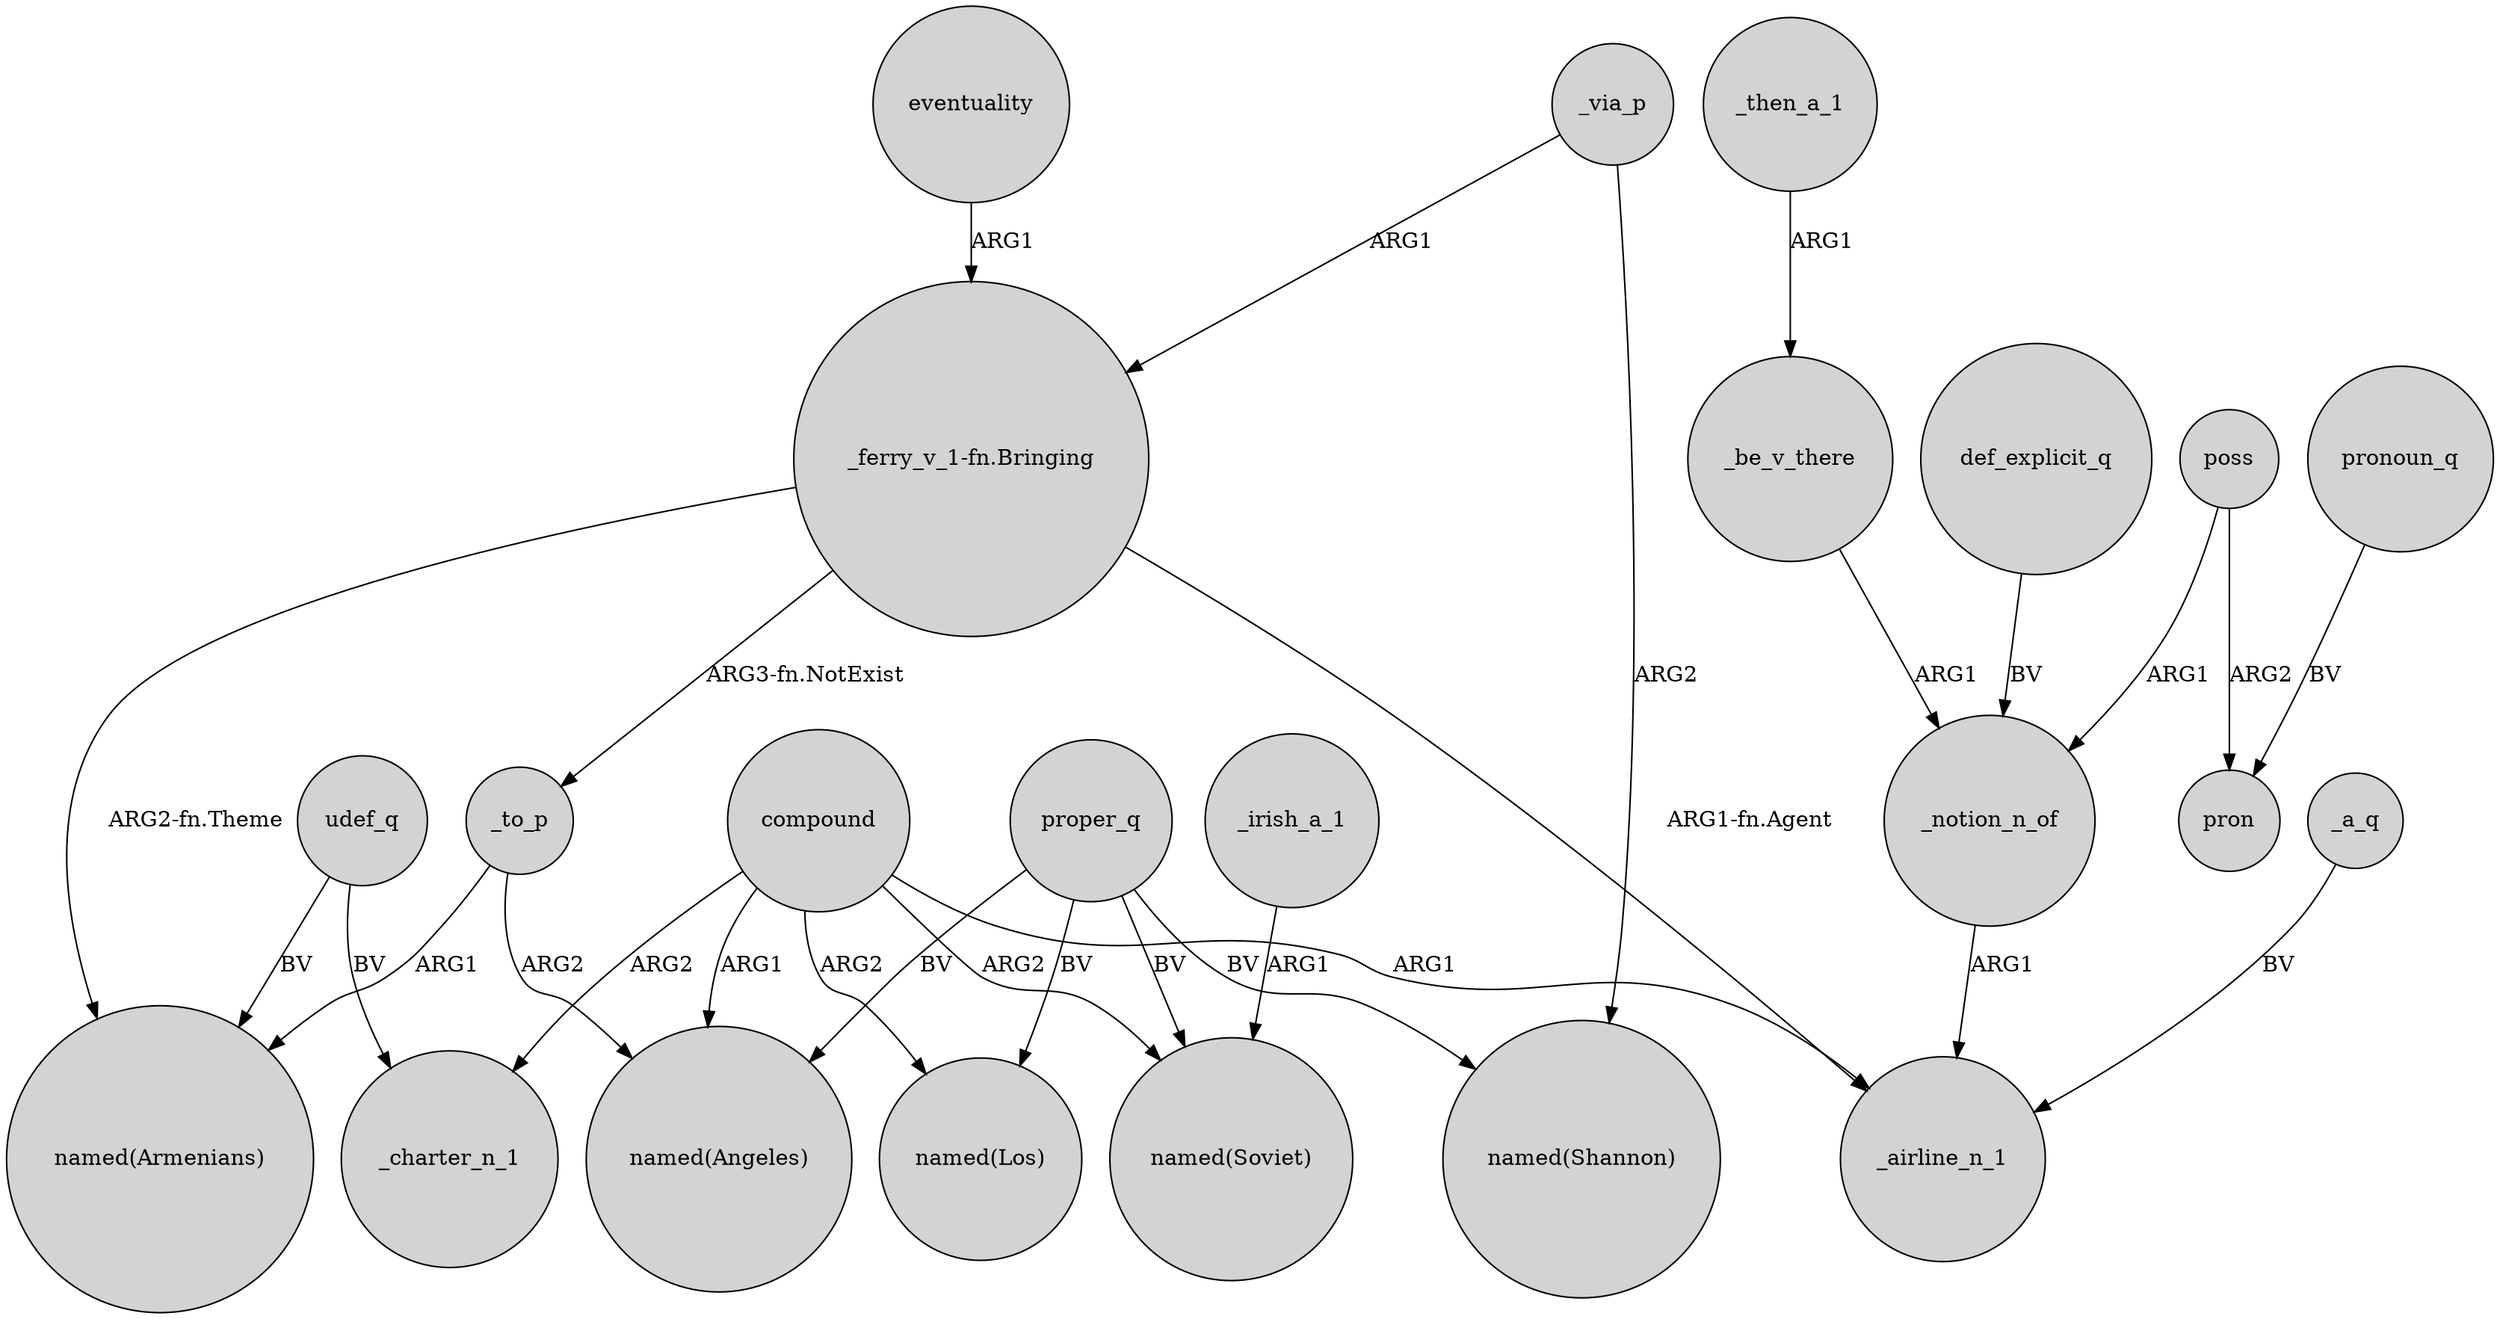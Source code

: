 digraph {
	node [shape=circle style=filled]
	_via_p -> "_ferry_v_1-fn.Bringing" [label=ARG1]
	poss -> pron [label=ARG2]
	_then_a_1 -> _be_v_there [label=ARG1]
	compound -> "named(Los)" [label=ARG2]
	udef_q -> "named(Armenians)" [label=BV]
	proper_q -> "named(Los)" [label=BV]
	compound -> _charter_n_1 [label=ARG2]
	_to_p -> "named(Armenians)" [label=ARG1]
	udef_q -> _charter_n_1 [label=BV]
	proper_q -> "named(Soviet)" [label=BV]
	"_ferry_v_1-fn.Bringing" -> _to_p [label="ARG3-fn.NotExist"]
	compound -> "named(Angeles)" [label=ARG1]
	"_ferry_v_1-fn.Bringing" -> _airline_n_1 [label="ARG1-fn.Agent"]
	_irish_a_1 -> "named(Soviet)" [label=ARG1]
	pronoun_q -> pron [label=BV]
	"_ferry_v_1-fn.Bringing" -> "named(Armenians)" [label="ARG2-fn.Theme"]
	_to_p -> "named(Angeles)" [label=ARG2]
	_via_p -> "named(Shannon)" [label=ARG2]
	proper_q -> "named(Shannon)" [label=BV]
	compound -> "named(Soviet)" [label=ARG2]
	compound -> _airline_n_1 [label=ARG1]
	_notion_n_of -> _airline_n_1 [label=ARG1]
	_be_v_there -> _notion_n_of [label=ARG1]
	def_explicit_q -> _notion_n_of [label=BV]
	_a_q -> _airline_n_1 [label=BV]
	proper_q -> "named(Angeles)" [label=BV]
	poss -> _notion_n_of [label=ARG1]
	eventuality -> "_ferry_v_1-fn.Bringing" [label=ARG1]
}
